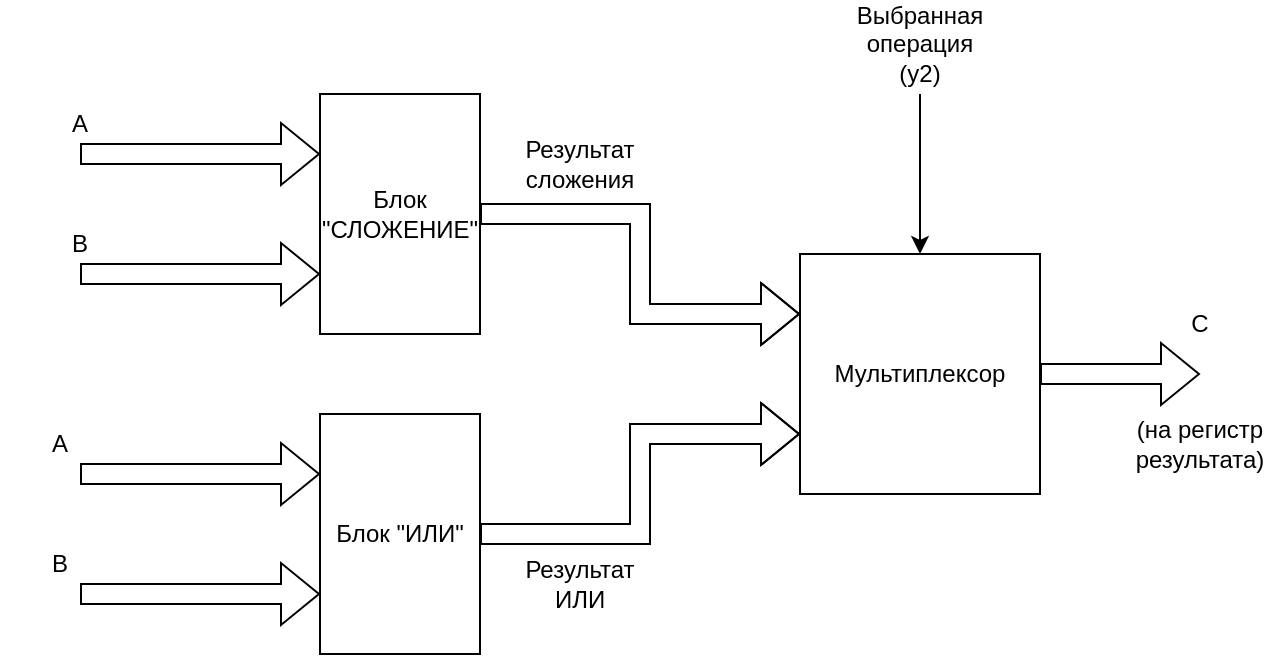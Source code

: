<mxfile version="21.7.5" type="device">
  <diagram name="Страница — 1" id="bxUgvntWNvh68i6PkKAu">
    <mxGraphModel dx="1022" dy="600" grid="1" gridSize="10" guides="1" tooltips="1" connect="1" arrows="1" fold="1" page="1" pageScale="1" pageWidth="827" pageHeight="1169" math="0" shadow="0">
      <root>
        <mxCell id="0" />
        <mxCell id="1" parent="0" />
        <mxCell id="YBY9wc6p7TvvccXJDnPj-1" value="Блок &quot;СЛОЖЕНИЕ&quot;" style="rounded=0;whiteSpace=wrap;html=1;" vertex="1" parent="1">
          <mxGeometry x="440" y="240" width="80" height="120" as="geometry" />
        </mxCell>
        <mxCell id="YBY9wc6p7TvvccXJDnPj-2" value="Блок &quot;ИЛИ&quot;" style="rounded=0;whiteSpace=wrap;html=1;" vertex="1" parent="1">
          <mxGeometry x="440" y="400" width="80" height="120" as="geometry" />
        </mxCell>
        <mxCell id="YBY9wc6p7TvvccXJDnPj-3" value="" style="shape=flexArrow;endArrow=classic;html=1;rounded=0;entryX=0;entryY=0.75;entryDx=0;entryDy=0;" edge="1" parent="1" target="YBY9wc6p7TvvccXJDnPj-1">
          <mxGeometry width="50" height="50" relative="1" as="geometry">
            <mxPoint x="320" y="330" as="sourcePoint" />
            <mxPoint x="370" y="280" as="targetPoint" />
          </mxGeometry>
        </mxCell>
        <mxCell id="YBY9wc6p7TvvccXJDnPj-4" value="" style="shape=flexArrow;endArrow=classic;html=1;rounded=0;entryX=0;entryY=0.75;entryDx=0;entryDy=0;" edge="1" parent="1" target="YBY9wc6p7TvvccXJDnPj-2">
          <mxGeometry width="50" height="50" relative="1" as="geometry">
            <mxPoint x="320" y="490" as="sourcePoint" />
            <mxPoint x="430" y="370" as="targetPoint" />
          </mxGeometry>
        </mxCell>
        <mxCell id="YBY9wc6p7TvvccXJDnPj-5" value="" style="shape=flexArrow;endArrow=classic;html=1;rounded=0;entryX=0;entryY=0.25;entryDx=0;entryDy=0;" edge="1" parent="1" target="YBY9wc6p7TvvccXJDnPj-1">
          <mxGeometry width="50" height="50" relative="1" as="geometry">
            <mxPoint x="320" y="270" as="sourcePoint" />
            <mxPoint x="430" y="370" as="targetPoint" />
          </mxGeometry>
        </mxCell>
        <mxCell id="YBY9wc6p7TvvccXJDnPj-6" value="" style="shape=flexArrow;endArrow=classic;html=1;rounded=0;entryX=0;entryY=0.25;entryDx=0;entryDy=0;" edge="1" parent="1" target="YBY9wc6p7TvvccXJDnPj-2">
          <mxGeometry width="50" height="50" relative="1" as="geometry">
            <mxPoint x="320" y="430" as="sourcePoint" />
            <mxPoint x="430" y="370" as="targetPoint" />
          </mxGeometry>
        </mxCell>
        <mxCell id="YBY9wc6p7TvvccXJDnPj-8" value="Мультиплексор" style="rounded=0;whiteSpace=wrap;html=1;" vertex="1" parent="1">
          <mxGeometry x="680" y="320" width="120" height="120" as="geometry" />
        </mxCell>
        <mxCell id="YBY9wc6p7TvvccXJDnPj-9" value="" style="shape=flexArrow;endArrow=classic;html=1;rounded=0;exitX=1;exitY=0.5;exitDx=0;exitDy=0;entryX=0;entryY=0.25;entryDx=0;entryDy=0;" edge="1" parent="1" source="YBY9wc6p7TvvccXJDnPj-1" target="YBY9wc6p7TvvccXJDnPj-8">
          <mxGeometry width="50" height="50" relative="1" as="geometry">
            <mxPoint x="560" y="460" as="sourcePoint" />
            <mxPoint x="610" y="410" as="targetPoint" />
            <Array as="points">
              <mxPoint x="600" y="300" />
              <mxPoint x="600" y="350" />
            </Array>
          </mxGeometry>
        </mxCell>
        <mxCell id="YBY9wc6p7TvvccXJDnPj-10" value="" style="shape=flexArrow;endArrow=classic;html=1;rounded=0;exitX=1;exitY=0.5;exitDx=0;exitDy=0;entryX=0;entryY=0.75;entryDx=0;entryDy=0;" edge="1" parent="1" source="YBY9wc6p7TvvccXJDnPj-2" target="YBY9wc6p7TvvccXJDnPj-8">
          <mxGeometry width="50" height="50" relative="1" as="geometry">
            <mxPoint x="560" y="460" as="sourcePoint" />
            <mxPoint x="610" y="410" as="targetPoint" />
            <Array as="points">
              <mxPoint x="600" y="460" />
              <mxPoint x="600" y="410" />
            </Array>
          </mxGeometry>
        </mxCell>
        <mxCell id="YBY9wc6p7TvvccXJDnPj-11" value="A" style="text;html=1;strokeColor=none;fillColor=none;align=center;verticalAlign=middle;whiteSpace=wrap;rounded=0;" vertex="1" parent="1">
          <mxGeometry x="290" y="240" width="60" height="30" as="geometry" />
        </mxCell>
        <mxCell id="YBY9wc6p7TvvccXJDnPj-12" value="A" style="text;html=1;strokeColor=none;fillColor=none;align=center;verticalAlign=middle;whiteSpace=wrap;rounded=0;" vertex="1" parent="1">
          <mxGeometry x="280" y="400" width="60" height="30" as="geometry" />
        </mxCell>
        <mxCell id="YBY9wc6p7TvvccXJDnPj-13" value="B" style="text;html=1;strokeColor=none;fillColor=none;align=center;verticalAlign=middle;whiteSpace=wrap;rounded=0;" vertex="1" parent="1">
          <mxGeometry x="290" y="300" width="60" height="30" as="geometry" />
        </mxCell>
        <mxCell id="YBY9wc6p7TvvccXJDnPj-14" value="B" style="text;html=1;strokeColor=none;fillColor=none;align=center;verticalAlign=middle;whiteSpace=wrap;rounded=0;" vertex="1" parent="1">
          <mxGeometry x="280" y="460" width="60" height="30" as="geometry" />
        </mxCell>
        <mxCell id="YBY9wc6p7TvvccXJDnPj-15" value="Результат сложения" style="text;html=1;strokeColor=none;fillColor=none;align=center;verticalAlign=middle;whiteSpace=wrap;rounded=0;" vertex="1" parent="1">
          <mxGeometry x="540" y="260" width="60" height="30" as="geometry" />
        </mxCell>
        <mxCell id="YBY9wc6p7TvvccXJDnPj-16" value="Результат ИЛИ" style="text;html=1;strokeColor=none;fillColor=none;align=center;verticalAlign=middle;whiteSpace=wrap;rounded=0;" vertex="1" parent="1">
          <mxGeometry x="540" y="470" width="60" height="30" as="geometry" />
        </mxCell>
        <mxCell id="YBY9wc6p7TvvccXJDnPj-17" value="" style="shape=flexArrow;endArrow=classic;html=1;rounded=0;exitX=1;exitY=0.5;exitDx=0;exitDy=0;" edge="1" parent="1" source="YBY9wc6p7TvvccXJDnPj-8">
          <mxGeometry width="50" height="50" relative="1" as="geometry">
            <mxPoint x="900" y="390" as="sourcePoint" />
            <mxPoint x="880" y="380" as="targetPoint" />
          </mxGeometry>
        </mxCell>
        <mxCell id="YBY9wc6p7TvvccXJDnPj-18" value="C" style="text;html=1;strokeColor=none;fillColor=none;align=center;verticalAlign=middle;whiteSpace=wrap;rounded=0;" vertex="1" parent="1">
          <mxGeometry x="850" y="340" width="60" height="30" as="geometry" />
        </mxCell>
        <mxCell id="YBY9wc6p7TvvccXJDnPj-19" value="" style="endArrow=classic;html=1;rounded=0;entryX=0.5;entryY=0;entryDx=0;entryDy=0;" edge="1" parent="1" target="YBY9wc6p7TvvccXJDnPj-8">
          <mxGeometry width="50" height="50" relative="1" as="geometry">
            <mxPoint x="740" y="240" as="sourcePoint" />
            <mxPoint x="740" y="210" as="targetPoint" />
          </mxGeometry>
        </mxCell>
        <mxCell id="YBY9wc6p7TvvccXJDnPj-20" value="Выбранная операция (y2)" style="text;html=1;strokeColor=none;fillColor=none;align=center;verticalAlign=middle;whiteSpace=wrap;rounded=0;" vertex="1" parent="1">
          <mxGeometry x="710" y="200" width="60" height="30" as="geometry" />
        </mxCell>
        <mxCell id="YBY9wc6p7TvvccXJDnPj-21" value="(на регистр результата)" style="text;html=1;strokeColor=none;fillColor=none;align=center;verticalAlign=middle;whiteSpace=wrap;rounded=0;" vertex="1" parent="1">
          <mxGeometry x="850" y="400" width="60" height="30" as="geometry" />
        </mxCell>
      </root>
    </mxGraphModel>
  </diagram>
</mxfile>
